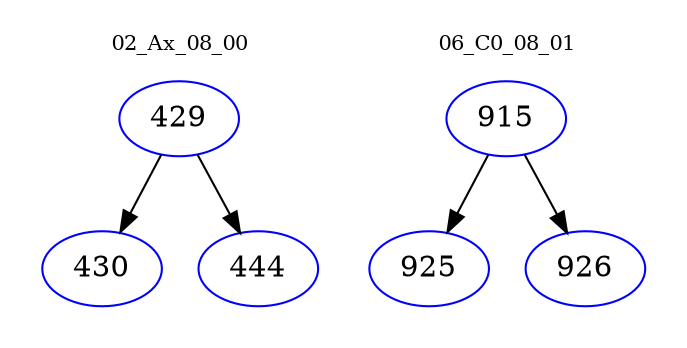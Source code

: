 digraph{
subgraph cluster_0 {
color = white
label = "02_Ax_08_00";
fontsize=10;
T0_429 [label="429", color="blue"]
T0_429 -> T0_430 [color="black"]
T0_430 [label="430", color="blue"]
T0_429 -> T0_444 [color="black"]
T0_444 [label="444", color="blue"]
}
subgraph cluster_1 {
color = white
label = "06_C0_08_01";
fontsize=10;
T1_915 [label="915", color="blue"]
T1_915 -> T1_925 [color="black"]
T1_925 [label="925", color="blue"]
T1_915 -> T1_926 [color="black"]
T1_926 [label="926", color="blue"]
}
}
